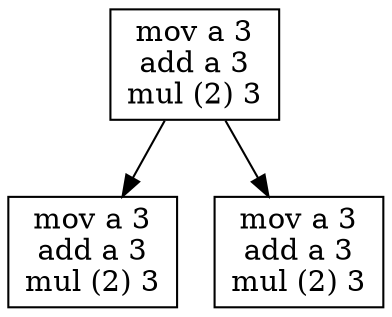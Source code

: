digraph structs {
      struct1 [shape=record,label="mov a 3\nadd a 3\nmul (2) 3"];
      struct2 [shape=record,label="mov a 3\nadd a 3\nmul (2) 3"];
      struct3 [shape=record,label="mov a 3\nadd a 3\nmul (2) 3"];
      struct1 -> struct2;
      struct1 -> struct3;
 }
